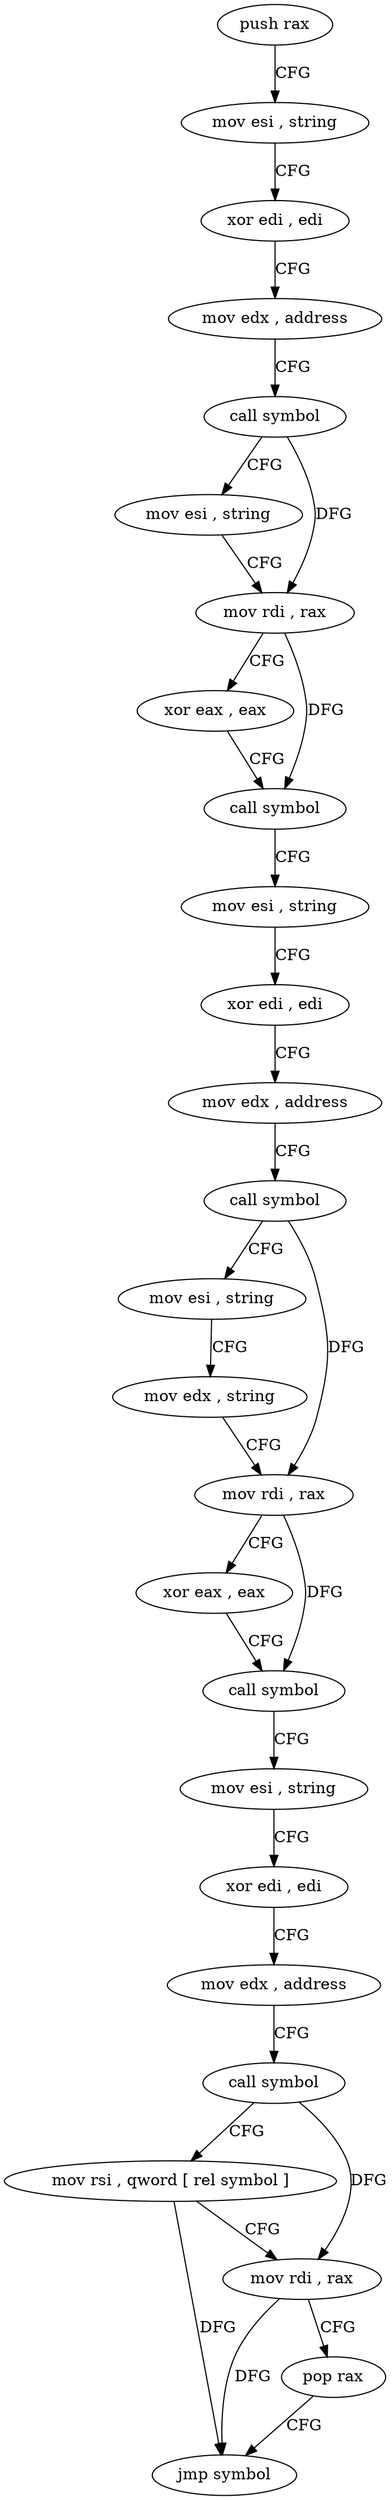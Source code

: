 digraph "func" {
"4212736" [label = "push rax" ]
"4212737" [label = "mov esi , string" ]
"4212742" [label = "xor edi , edi" ]
"4212744" [label = "mov edx , address" ]
"4212749" [label = "call symbol" ]
"4212754" [label = "mov esi , string" ]
"4212759" [label = "mov rdi , rax" ]
"4212762" [label = "xor eax , eax" ]
"4212764" [label = "call symbol" ]
"4212769" [label = "mov esi , string" ]
"4212774" [label = "xor edi , edi" ]
"4212776" [label = "mov edx , address" ]
"4212781" [label = "call symbol" ]
"4212786" [label = "mov esi , string" ]
"4212791" [label = "mov edx , string" ]
"4212796" [label = "mov rdi , rax" ]
"4212799" [label = "xor eax , eax" ]
"4212801" [label = "call symbol" ]
"4212806" [label = "mov esi , string" ]
"4212811" [label = "xor edi , edi" ]
"4212813" [label = "mov edx , address" ]
"4212818" [label = "call symbol" ]
"4212823" [label = "mov rsi , qword [ rel symbol ]" ]
"4212830" [label = "mov rdi , rax" ]
"4212833" [label = "pop rax" ]
"4212834" [label = "jmp symbol" ]
"4212736" -> "4212737" [ label = "CFG" ]
"4212737" -> "4212742" [ label = "CFG" ]
"4212742" -> "4212744" [ label = "CFG" ]
"4212744" -> "4212749" [ label = "CFG" ]
"4212749" -> "4212754" [ label = "CFG" ]
"4212749" -> "4212759" [ label = "DFG" ]
"4212754" -> "4212759" [ label = "CFG" ]
"4212759" -> "4212762" [ label = "CFG" ]
"4212759" -> "4212764" [ label = "DFG" ]
"4212762" -> "4212764" [ label = "CFG" ]
"4212764" -> "4212769" [ label = "CFG" ]
"4212769" -> "4212774" [ label = "CFG" ]
"4212774" -> "4212776" [ label = "CFG" ]
"4212776" -> "4212781" [ label = "CFG" ]
"4212781" -> "4212786" [ label = "CFG" ]
"4212781" -> "4212796" [ label = "DFG" ]
"4212786" -> "4212791" [ label = "CFG" ]
"4212791" -> "4212796" [ label = "CFG" ]
"4212796" -> "4212799" [ label = "CFG" ]
"4212796" -> "4212801" [ label = "DFG" ]
"4212799" -> "4212801" [ label = "CFG" ]
"4212801" -> "4212806" [ label = "CFG" ]
"4212806" -> "4212811" [ label = "CFG" ]
"4212811" -> "4212813" [ label = "CFG" ]
"4212813" -> "4212818" [ label = "CFG" ]
"4212818" -> "4212823" [ label = "CFG" ]
"4212818" -> "4212830" [ label = "DFG" ]
"4212823" -> "4212830" [ label = "CFG" ]
"4212823" -> "4212834" [ label = "DFG" ]
"4212830" -> "4212833" [ label = "CFG" ]
"4212830" -> "4212834" [ label = "DFG" ]
"4212833" -> "4212834" [ label = "CFG" ]
}
